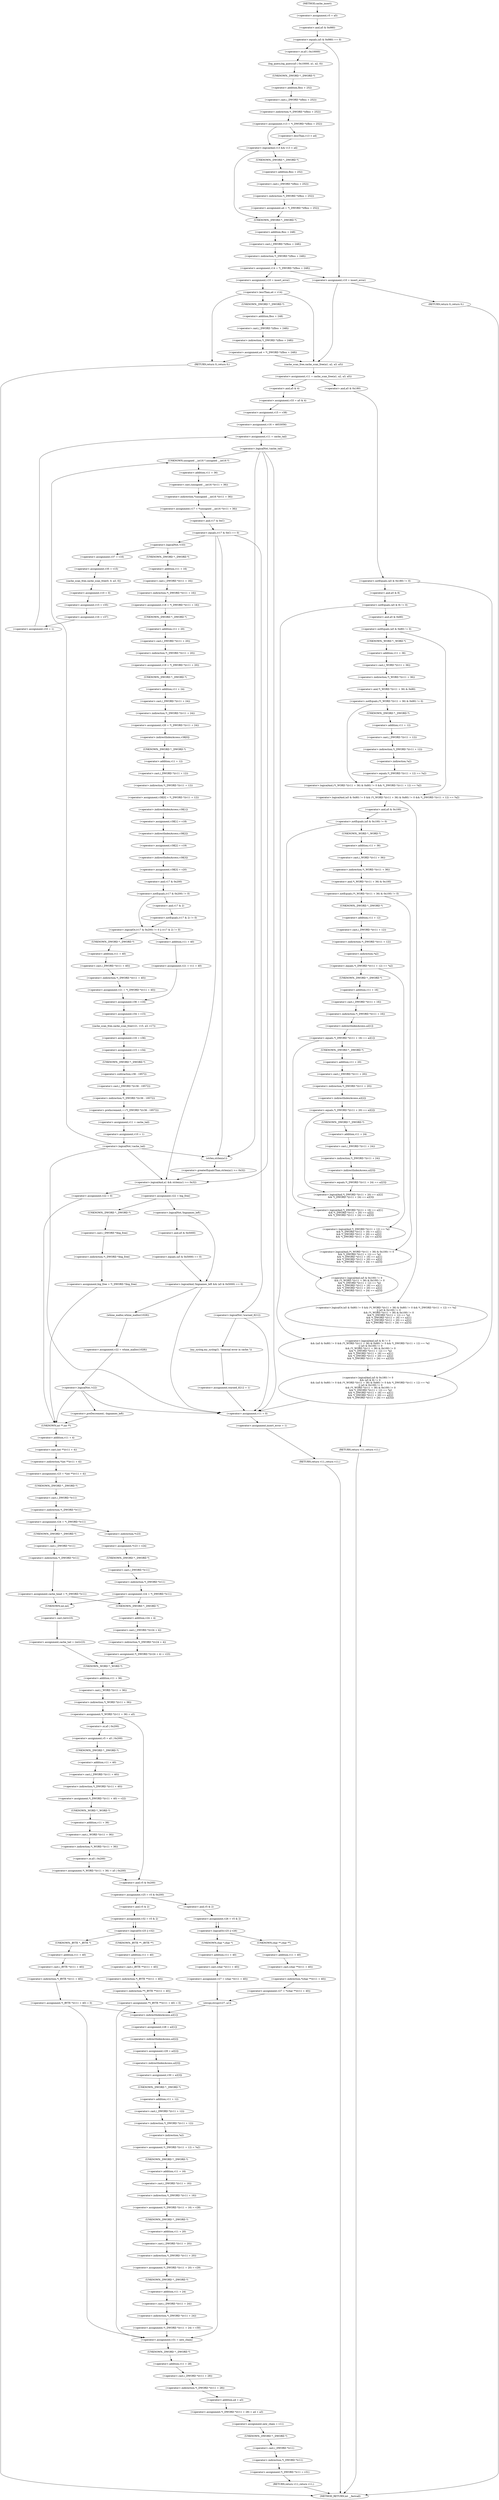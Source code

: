 digraph cache_insert {  
"1000166" [label = "(<operator>.assignment,v5 = a5)" ]
"1000170" [label = "(<operator>.equals,(a5 & 0x980) == 0)" ]
"1000171" [label = "(<operator>.and,a5 & 0x980)" ]
"1000176" [label = "(log_query,log_query(a5 | 0x10000, a1, a2, 0))" ]
"1000177" [label = "(<operator>.or,a5 | 0x10000)" ]
"1000183" [label = "(<operator>.assignment,v13 = *(_DWORD *)(fbss + 252))" ]
"1000185" [label = "(<operator>.indirection,*(_DWORD *)(fbss + 252))" ]
"1000186" [label = "(<operator>.cast,(_DWORD *)(fbss + 252))" ]
"1000187" [label = "(UNKNOWN,_DWORD *,_DWORD *)" ]
"1000188" [label = "(<operator>.addition,fbss + 252)" ]
"1000192" [label = "(<operator>.logicalAnd,v13 && v13 < a4)" ]
"1000194" [label = "(<operator>.lessThan,v13 < a4)" ]
"1000197" [label = "(<operator>.assignment,a4 = *(_DWORD *)(fbss + 252))" ]
"1000199" [label = "(<operator>.indirection,*(_DWORD *)(fbss + 252))" ]
"1000200" [label = "(<operator>.cast,(_DWORD *)(fbss + 252))" ]
"1000201" [label = "(UNKNOWN,_DWORD *,_DWORD *)" ]
"1000202" [label = "(<operator>.addition,fbss + 252)" ]
"1000205" [label = "(<operator>.assignment,v14 = *(_DWORD *)(fbss + 248))" ]
"1000207" [label = "(<operator>.indirection,*(_DWORD *)(fbss + 248))" ]
"1000208" [label = "(<operator>.cast,(_DWORD *)(fbss + 248))" ]
"1000209" [label = "(UNKNOWN,_DWORD *,_DWORD *)" ]
"1000210" [label = "(<operator>.addition,fbss + 248)" ]
"1000216" [label = "(<operator>.assignment,v10 = insert_error)" ]
"1000220" [label = "(<operator>.lessThan,a4 < v14)" ]
"1000223" [label = "(<operator>.assignment,a4 = *(_DWORD *)(fbss + 248))" ]
"1000225" [label = "(<operator>.indirection,*(_DWORD *)(fbss + 248))" ]
"1000226" [label = "(<operator>.cast,(_DWORD *)(fbss + 248))" ]
"1000227" [label = "(UNKNOWN,_DWORD *,_DWORD *)" ]
"1000228" [label = "(<operator>.addition,fbss + 248)" ]
"1000233" [label = "(RETURN,return 0;,return 0;)" ]
"1000238" [label = "(<operator>.assignment,v10 = insert_error)" ]
"1000243" [label = "(RETURN,return 0;,return 0;)" ]
"1000245" [label = "(<operator>.assignment,v11 = cache_scan_free(a1, a2, a3, a5))" ]
"1000247" [label = "(cache_scan_free,cache_scan_free(a1, a2, a3, a5))" ]
"1000256" [label = "(<operator>.logicalAnd,(a5 & 0x180) != 0\n      && (a5 & 8) != 0\n      && ((a5 & 0x80) != 0 && (*(_WORD *)(v11 + 36) & 0x80) != 0 && *(_DWORD *)(v11 + 12) == *a2\n       || (a5 & 0x100) != 0\n       && (*(_WORD *)(v11 + 36) & 0x100) != 0\n       && *(_DWORD *)(v11 + 12) == *a2\n       && *(_DWORD *)(v11 + 16) == a2[1]\n       && *(_DWORD *)(v11 + 20) == a2[2]\n       && *(_DWORD *)(v11 + 24) == a2[3]))" ]
"1000257" [label = "(<operator>.notEquals,(a5 & 0x180) != 0)" ]
"1000258" [label = "(<operator>.and,a5 & 0x180)" ]
"1000262" [label = "(<operator>.logicalAnd,(a5 & 8) != 0\n      && ((a5 & 0x80) != 0 && (*(_WORD *)(v11 + 36) & 0x80) != 0 && *(_DWORD *)(v11 + 12) == *a2\n       || (a5 & 0x100) != 0\n       && (*(_WORD *)(v11 + 36) & 0x100) != 0\n       && *(_DWORD *)(v11 + 12) == *a2\n       && *(_DWORD *)(v11 + 16) == a2[1]\n       && *(_DWORD *)(v11 + 20) == a2[2]\n       && *(_DWORD *)(v11 + 24) == a2[3]))" ]
"1000263" [label = "(<operator>.notEquals,(a5 & 8) != 0)" ]
"1000264" [label = "(<operator>.and,a5 & 8)" ]
"1000268" [label = "(<operator>.logicalOr,(a5 & 0x80) != 0 && (*(_WORD *)(v11 + 36) & 0x80) != 0 && *(_DWORD *)(v11 + 12) == *a2\n       || (a5 & 0x100) != 0\n       && (*(_WORD *)(v11 + 36) & 0x100) != 0\n       && *(_DWORD *)(v11 + 12) == *a2\n       && *(_DWORD *)(v11 + 16) == a2[1]\n       && *(_DWORD *)(v11 + 20) == a2[2]\n       && *(_DWORD *)(v11 + 24) == a2[3])" ]
"1000269" [label = "(<operator>.logicalAnd,(a5 & 0x80) != 0 && (*(_WORD *)(v11 + 36) & 0x80) != 0 && *(_DWORD *)(v11 + 12) == *a2)" ]
"1000270" [label = "(<operator>.notEquals,(a5 & 0x80) != 0)" ]
"1000271" [label = "(<operator>.and,a5 & 0x80)" ]
"1000275" [label = "(<operator>.logicalAnd,(*(_WORD *)(v11 + 36) & 0x80) != 0 && *(_DWORD *)(v11 + 12) == *a2)" ]
"1000276" [label = "(<operator>.notEquals,(*(_WORD *)(v11 + 36) & 0x80) != 0)" ]
"1000277" [label = "(<operator>.and,*(_WORD *)(v11 + 36) & 0x80)" ]
"1000278" [label = "(<operator>.indirection,*(_WORD *)(v11 + 36))" ]
"1000279" [label = "(<operator>.cast,(_WORD *)(v11 + 36))" ]
"1000280" [label = "(UNKNOWN,_WORD *,_WORD *)" ]
"1000281" [label = "(<operator>.addition,v11 + 36)" ]
"1000286" [label = "(<operator>.equals,*(_DWORD *)(v11 + 12) == *a2)" ]
"1000287" [label = "(<operator>.indirection,*(_DWORD *)(v11 + 12))" ]
"1000288" [label = "(<operator>.cast,(_DWORD *)(v11 + 12))" ]
"1000289" [label = "(UNKNOWN,_DWORD *,_DWORD *)" ]
"1000290" [label = "(<operator>.addition,v11 + 12)" ]
"1000293" [label = "(<operator>.indirection,*a2)" ]
"1000295" [label = "(<operator>.logicalAnd,(a5 & 0x100) != 0\n       && (*(_WORD *)(v11 + 36) & 0x100) != 0\n       && *(_DWORD *)(v11 + 12) == *a2\n       && *(_DWORD *)(v11 + 16) == a2[1]\n       && *(_DWORD *)(v11 + 20) == a2[2]\n       && *(_DWORD *)(v11 + 24) == a2[3])" ]
"1000296" [label = "(<operator>.notEquals,(a5 & 0x100) != 0)" ]
"1000297" [label = "(<operator>.and,a5 & 0x100)" ]
"1000301" [label = "(<operator>.logicalAnd,(*(_WORD *)(v11 + 36) & 0x100) != 0\n       && *(_DWORD *)(v11 + 12) == *a2\n       && *(_DWORD *)(v11 + 16) == a2[1]\n       && *(_DWORD *)(v11 + 20) == a2[2]\n       && *(_DWORD *)(v11 + 24) == a2[3])" ]
"1000302" [label = "(<operator>.notEquals,(*(_WORD *)(v11 + 36) & 0x100) != 0)" ]
"1000303" [label = "(<operator>.and,*(_WORD *)(v11 + 36) & 0x100)" ]
"1000304" [label = "(<operator>.indirection,*(_WORD *)(v11 + 36))" ]
"1000305" [label = "(<operator>.cast,(_WORD *)(v11 + 36))" ]
"1000306" [label = "(UNKNOWN,_WORD *,_WORD *)" ]
"1000307" [label = "(<operator>.addition,v11 + 36)" ]
"1000312" [label = "(<operator>.logicalAnd,*(_DWORD *)(v11 + 12) == *a2\n       && *(_DWORD *)(v11 + 16) == a2[1]\n       && *(_DWORD *)(v11 + 20) == a2[2]\n       && *(_DWORD *)(v11 + 24) == a2[3])" ]
"1000313" [label = "(<operator>.equals,*(_DWORD *)(v11 + 12) == *a2)" ]
"1000314" [label = "(<operator>.indirection,*(_DWORD *)(v11 + 12))" ]
"1000315" [label = "(<operator>.cast,(_DWORD *)(v11 + 12))" ]
"1000316" [label = "(UNKNOWN,_DWORD *,_DWORD *)" ]
"1000317" [label = "(<operator>.addition,v11 + 12)" ]
"1000320" [label = "(<operator>.indirection,*a2)" ]
"1000322" [label = "(<operator>.logicalAnd,*(_DWORD *)(v11 + 16) == a2[1]\n       && *(_DWORD *)(v11 + 20) == a2[2]\n       && *(_DWORD *)(v11 + 24) == a2[3])" ]
"1000323" [label = "(<operator>.equals,*(_DWORD *)(v11 + 16) == a2[1])" ]
"1000324" [label = "(<operator>.indirection,*(_DWORD *)(v11 + 16))" ]
"1000325" [label = "(<operator>.cast,(_DWORD *)(v11 + 16))" ]
"1000326" [label = "(UNKNOWN,_DWORD *,_DWORD *)" ]
"1000327" [label = "(<operator>.addition,v11 + 16)" ]
"1000330" [label = "(<operator>.indirectIndexAccess,a2[1])" ]
"1000333" [label = "(<operator>.logicalAnd,*(_DWORD *)(v11 + 20) == a2[2]\n       && *(_DWORD *)(v11 + 24) == a2[3])" ]
"1000334" [label = "(<operator>.equals,*(_DWORD *)(v11 + 20) == a2[2])" ]
"1000335" [label = "(<operator>.indirection,*(_DWORD *)(v11 + 20))" ]
"1000336" [label = "(<operator>.cast,(_DWORD *)(v11 + 20))" ]
"1000337" [label = "(UNKNOWN,_DWORD *,_DWORD *)" ]
"1000338" [label = "(<operator>.addition,v11 + 20)" ]
"1000341" [label = "(<operator>.indirectIndexAccess,a2[2])" ]
"1000344" [label = "(<operator>.equals,*(_DWORD *)(v11 + 24) == a2[3])" ]
"1000345" [label = "(<operator>.indirection,*(_DWORD *)(v11 + 24))" ]
"1000346" [label = "(<operator>.cast,(_DWORD *)(v11 + 24))" ]
"1000347" [label = "(UNKNOWN,_DWORD *,_DWORD *)" ]
"1000348" [label = "(<operator>.addition,v11 + 24)" ]
"1000351" [label = "(<operator>.indirectIndexAccess,a2[3])" ]
"1000355" [label = "(RETURN,return v11;,return v11;)" ]
"1000358" [label = "(<operator>.assignment,v11 = 0)" ]
"1000361" [label = "(<operator>.assignment,insert_error = 1)" ]
"1000364" [label = "(RETURN,return v11;,return v11;)" ]
"1000366" [label = "(<operator>.assignment,v33 = a5 & 4)" ]
"1000368" [label = "(<operator>.and,a5 & 4)" ]
"1000371" [label = "(<operator>.assignment,v15 = v38)" ]
"1000374" [label = "(<operator>.assignment,v16 = 4653056)" ]
"1000378" [label = "(<operator>.assignment,v11 = cache_tail)" ]
"1000382" [label = "(<operator>.logicalNot,!cache_tail)" ]
"1000388" [label = "(<operator>.assignment,v17 = *(unsigned __int16 *)(v11 + 36))" ]
"1000390" [label = "(<operator>.indirection,*(unsigned __int16 *)(v11 + 36))" ]
"1000391" [label = "(<operator>.cast,(unsigned __int16 *)(v11 + 36))" ]
"1000392" [label = "(UNKNOWN,unsigned __int16 *,unsigned __int16 *)" ]
"1000393" [label = "(<operator>.addition,v11 + 36)" ]
"1000397" [label = "(<operator>.equals,(v17 & 0xC) == 0)" ]
"1000398" [label = "(<operator>.and,v17 & 0xC)" ]
"1000407" [label = "(<operator>.logicalNot,!warned_8212)" ]
"1000410" [label = "(my_syslog,my_syslog(3, \"Internal error in cache.\"))" ]
"1000413" [label = "(<operator>.assignment,warned_8212 = 1)" ]
"1000418" [label = "(<operator>.logicalNot,!v33)" ]
"1000421" [label = "(<operator>.assignment,v37 = v16)" ]
"1000424" [label = "(<operator>.assignment,v35 = v15)" ]
"1000427" [label = "(cache_scan_free,cache_scan_free(0, 0, a3, 0))" ]
"1000432" [label = "(<operator>.assignment,v10 = 0)" ]
"1000435" [label = "(<operator>.assignment,v15 = v35)" ]
"1000438" [label = "(<operator>.assignment,v16 = v37)" ]
"1000441" [label = "(<operator>.assignment,v33 = 1)" ]
"1000445" [label = "(<operator>.assignment,v18 = *(_DWORD *)(v11 + 16))" ]
"1000447" [label = "(<operator>.indirection,*(_DWORD *)(v11 + 16))" ]
"1000448" [label = "(<operator>.cast,(_DWORD *)(v11 + 16))" ]
"1000449" [label = "(UNKNOWN,_DWORD *,_DWORD *)" ]
"1000450" [label = "(<operator>.addition,v11 + 16)" ]
"1000453" [label = "(<operator>.assignment,v19 = *(_DWORD *)(v11 + 20))" ]
"1000455" [label = "(<operator>.indirection,*(_DWORD *)(v11 + 20))" ]
"1000456" [label = "(<operator>.cast,(_DWORD *)(v11 + 20))" ]
"1000457" [label = "(UNKNOWN,_DWORD *,_DWORD *)" ]
"1000458" [label = "(<operator>.addition,v11 + 20)" ]
"1000461" [label = "(<operator>.assignment,v20 = *(_DWORD *)(v11 + 24))" ]
"1000463" [label = "(<operator>.indirection,*(_DWORD *)(v11 + 24))" ]
"1000464" [label = "(<operator>.cast,(_DWORD *)(v11 + 24))" ]
"1000465" [label = "(UNKNOWN,_DWORD *,_DWORD *)" ]
"1000466" [label = "(<operator>.addition,v11 + 24)" ]
"1000469" [label = "(<operator>.assignment,v38[0] = *(_DWORD *)(v11 + 12))" ]
"1000470" [label = "(<operator>.indirectIndexAccess,v38[0])" ]
"1000473" [label = "(<operator>.indirection,*(_DWORD *)(v11 + 12))" ]
"1000474" [label = "(<operator>.cast,(_DWORD *)(v11 + 12))" ]
"1000475" [label = "(UNKNOWN,_DWORD *,_DWORD *)" ]
"1000476" [label = "(<operator>.addition,v11 + 12)" ]
"1000479" [label = "(<operator>.assignment,v38[1] = v18)" ]
"1000480" [label = "(<operator>.indirectIndexAccess,v38[1])" ]
"1000484" [label = "(<operator>.assignment,v38[2] = v19)" ]
"1000485" [label = "(<operator>.indirectIndexAccess,v38[2])" ]
"1000489" [label = "(<operator>.assignment,v38[3] = v20)" ]
"1000490" [label = "(<operator>.indirectIndexAccess,v38[3])" ]
"1000495" [label = "(<operator>.logicalOr,(v17 & 0x200) != 0 || (v17 & 2) != 0)" ]
"1000496" [label = "(<operator>.notEquals,(v17 & 0x200) != 0)" ]
"1000497" [label = "(<operator>.and,v17 & 0x200)" ]
"1000501" [label = "(<operator>.notEquals,(v17 & 2) != 0)" ]
"1000502" [label = "(<operator>.and,v17 & 2)" ]
"1000506" [label = "(<operator>.assignment,v21 = *(_DWORD *)(v11 + 40))" ]
"1000508" [label = "(<operator>.indirection,*(_DWORD *)(v11 + 40))" ]
"1000509" [label = "(<operator>.cast,(_DWORD *)(v11 + 40))" ]
"1000510" [label = "(UNKNOWN,_DWORD *,_DWORD *)" ]
"1000511" [label = "(<operator>.addition,v11 + 40)" ]
"1000515" [label = "(<operator>.assignment,v21 = v11 + 40)" ]
"1000517" [label = "(<operator>.addition,v11 + 40)" ]
"1000520" [label = "(<operator>.assignment,v36 = v16)" ]
"1000523" [label = "(<operator>.assignment,v34 = v15)" ]
"1000526" [label = "(cache_scan_free,cache_scan_free(v21, v15, a3, v17))" ]
"1000531" [label = "(<operator>.assignment,v16 = v36)" ]
"1000534" [label = "(<operator>.assignment,v15 = v34)" ]
"1000537" [label = "(<operator>.preIncrement,++*(_DWORD *)(v36 - 19572))" ]
"1000538" [label = "(<operator>.indirection,*(_DWORD *)(v36 - 19572))" ]
"1000539" [label = "(<operator>.cast,(_DWORD *)(v36 - 19572))" ]
"1000540" [label = "(UNKNOWN,_DWORD *,_DWORD *)" ]
"1000541" [label = "(<operator>.subtraction,v36 - 19572)" ]
"1000544" [label = "(<operator>.assignment,v11 = cache_tail)" ]
"1000547" [label = "(<operator>.assignment,v10 = 1)" ]
"1000551" [label = "(<operator>.logicalNot,!cache_tail)" ]
"1000555" [label = "(<operator>.logicalAnd,a1 && strlen(a1) >= 0x32)" ]
"1000557" [label = "(<operator>.greaterEqualsThan,strlen(a1) >= 0x32)" ]
"1000558" [label = "(strlen,strlen(a1))" ]
"1000562" [label = "(<operator>.assignment,v22 = big_free)" ]
"1000568" [label = "(<operator>.assignment,big_free = *(_DWORD *)big_free)" ]
"1000570" [label = "(<operator>.indirection,*(_DWORD *)big_free)" ]
"1000571" [label = "(<operator>.cast,(_DWORD *)big_free)" ]
"1000572" [label = "(UNKNOWN,_DWORD *,_DWORD *)" ]
"1000577" [label = "(<operator>.logicalAnd,!bignames_left && (a5 & 0x5000) == 0)" ]
"1000578" [label = "(<operator>.logicalNot,!bignames_left)" ]
"1000580" [label = "(<operator>.equals,(a5 & 0x5000) == 0)" ]
"1000581" [label = "(<operator>.and,a5 & 0x5000)" ]
"1000586" [label = "(<operator>.assignment,v22 = whine_malloc(1028))" ]
"1000588" [label = "(whine_malloc,whine_malloc(1028))" ]
"1000591" [label = "(<operator>.logicalNot,!v22)" ]
"1000596" [label = "(<operator>.preDecrement,--bignames_left)" ]
"1000600" [label = "(<operator>.assignment,v22 = 0)" ]
"1000603" [label = "(<operator>.assignment,v23 = *(int **)(v11 + 4))" ]
"1000605" [label = "(<operator>.indirection,*(int **)(v11 + 4))" ]
"1000606" [label = "(<operator>.cast,(int **)(v11 + 4))" ]
"1000607" [label = "(UNKNOWN,int **,int **)" ]
"1000608" [label = "(<operator>.addition,v11 + 4)" ]
"1000611" [label = "(<operator>.assignment,v24 = *(_DWORD *)v11)" ]
"1000613" [label = "(<operator>.indirection,*(_DWORD *)v11)" ]
"1000614" [label = "(<operator>.cast,(_DWORD *)v11)" ]
"1000615" [label = "(UNKNOWN,_DWORD *,_DWORD *)" ]
"1000620" [label = "(<operator>.assignment,*v23 = v24)" ]
"1000621" [label = "(<operator>.indirection,*v23)" ]
"1000624" [label = "(<operator>.assignment,v24 = *(_DWORD *)v11)" ]
"1000626" [label = "(<operator>.indirection,*(_DWORD *)v11)" ]
"1000627" [label = "(<operator>.cast,(_DWORD *)v11)" ]
"1000628" [label = "(UNKNOWN,_DWORD *,_DWORD *)" ]
"1000632" [label = "(<operator>.assignment,cache_head = *(_DWORD *)v11)" ]
"1000634" [label = "(<operator>.indirection,*(_DWORD *)v11)" ]
"1000635" [label = "(<operator>.cast,(_DWORD *)v11)" ]
"1000636" [label = "(UNKNOWN,_DWORD *,_DWORD *)" ]
"1000640" [label = "(<operator>.assignment,*(_DWORD *)(v24 + 4) = v23)" ]
"1000641" [label = "(<operator>.indirection,*(_DWORD *)(v24 + 4))" ]
"1000642" [label = "(<operator>.cast,(_DWORD *)(v24 + 4))" ]
"1000643" [label = "(UNKNOWN,_DWORD *,_DWORD *)" ]
"1000644" [label = "(<operator>.addition,v24 + 4)" ]
"1000649" [label = "(<operator>.assignment,cache_tail = (int)v23)" ]
"1000651" [label = "(<operator>.cast,(int)v23)" ]
"1000652" [label = "(UNKNOWN,int,int)" ]
"1000654" [label = "(<operator>.assignment,*(_WORD *)(v11 + 36) = a5)" ]
"1000655" [label = "(<operator>.indirection,*(_WORD *)(v11 + 36))" ]
"1000656" [label = "(<operator>.cast,(_WORD *)(v11 + 36))" ]
"1000657" [label = "(UNKNOWN,_WORD *,_WORD *)" ]
"1000658" [label = "(<operator>.addition,v11 + 36)" ]
"1000665" [label = "(<operator>.assignment,v5 = a5 | 0x200)" ]
"1000667" [label = "(<operator>.or,a5 | 0x200)" ]
"1000670" [label = "(<operator>.assignment,*(_DWORD *)(v11 + 40) = v22)" ]
"1000671" [label = "(<operator>.indirection,*(_DWORD *)(v11 + 40))" ]
"1000672" [label = "(<operator>.cast,(_DWORD *)(v11 + 40))" ]
"1000673" [label = "(UNKNOWN,_DWORD *,_DWORD *)" ]
"1000674" [label = "(<operator>.addition,v11 + 40)" ]
"1000678" [label = "(<operator>.assignment,*(_WORD *)(v11 + 36) = a5 | 0x200)" ]
"1000679" [label = "(<operator>.indirection,*(_WORD *)(v11 + 36))" ]
"1000680" [label = "(<operator>.cast,(_WORD *)(v11 + 36))" ]
"1000681" [label = "(UNKNOWN,_WORD *,_WORD *)" ]
"1000682" [label = "(<operator>.addition,v11 + 36)" ]
"1000685" [label = "(<operator>.or,a5 | 0x200)" ]
"1000688" [label = "(<operator>.assignment,v25 = v5 & 0x200)" ]
"1000690" [label = "(<operator>.and,v5 & 0x200)" ]
"1000696" [label = "(<operator>.assignment,v26 = v5 & 2)" ]
"1000698" [label = "(<operator>.and,v5 & 2)" ]
"1000702" [label = "(<operator>.logicalOr,v25 || v26)" ]
"1000705" [label = "(<operator>.assignment,v27 = *(char **)(v11 + 40))" ]
"1000707" [label = "(<operator>.indirection,*(char **)(v11 + 40))" ]
"1000708" [label = "(<operator>.cast,(char **)(v11 + 40))" ]
"1000709" [label = "(UNKNOWN,char **,char **)" ]
"1000710" [label = "(<operator>.addition,v11 + 40)" ]
"1000714" [label = "(<operator>.assignment,v27 = (char *)(v11 + 40))" ]
"1000716" [label = "(<operator>.cast,(char *)(v11 + 40))" ]
"1000717" [label = "(UNKNOWN,char *,char *)" ]
"1000718" [label = "(<operator>.addition,v11 + 40)" ]
"1000721" [label = "(strcpy,strcpy(v27, a1))" ]
"1000726" [label = "(<operator>.assignment,v32 = v5 & 2)" ]
"1000728" [label = "(<operator>.and,v5 & 2)" ]
"1000732" [label = "(<operator>.logicalOr,v25 || v32)" ]
"1000735" [label = "(<operator>.assignment,**(_BYTE **)(v11 + 40) = 0)" ]
"1000736" [label = "(<operator>.indirection,**(_BYTE **)(v11 + 40))" ]
"1000737" [label = "(<operator>.indirection,*(_BYTE **)(v11 + 40))" ]
"1000738" [label = "(<operator>.cast,(_BYTE **)(v11 + 40))" ]
"1000739" [label = "(UNKNOWN,_BYTE **,_BYTE **)" ]
"1000740" [label = "(<operator>.addition,v11 + 40)" ]
"1000745" [label = "(<operator>.assignment,*(_BYTE *)(v11 + 40) = 0)" ]
"1000746" [label = "(<operator>.indirection,*(_BYTE *)(v11 + 40))" ]
"1000747" [label = "(<operator>.cast,(_BYTE *)(v11 + 40))" ]
"1000748" [label = "(UNKNOWN,_BYTE *,_BYTE *)" ]
"1000749" [label = "(<operator>.addition,v11 + 40)" ]
"1000756" [label = "(<operator>.assignment,v28 = a2[1])" ]
"1000758" [label = "(<operator>.indirectIndexAccess,a2[1])" ]
"1000761" [label = "(<operator>.assignment,v29 = a2[2])" ]
"1000763" [label = "(<operator>.indirectIndexAccess,a2[2])" ]
"1000766" [label = "(<operator>.assignment,v30 = a2[3])" ]
"1000768" [label = "(<operator>.indirectIndexAccess,a2[3])" ]
"1000771" [label = "(<operator>.assignment,*(_DWORD *)(v11 + 12) = *a2)" ]
"1000772" [label = "(<operator>.indirection,*(_DWORD *)(v11 + 12))" ]
"1000773" [label = "(<operator>.cast,(_DWORD *)(v11 + 12))" ]
"1000774" [label = "(UNKNOWN,_DWORD *,_DWORD *)" ]
"1000775" [label = "(<operator>.addition,v11 + 12)" ]
"1000778" [label = "(<operator>.indirection,*a2)" ]
"1000780" [label = "(<operator>.assignment,*(_DWORD *)(v11 + 16) = v28)" ]
"1000781" [label = "(<operator>.indirection,*(_DWORD *)(v11 + 16))" ]
"1000782" [label = "(<operator>.cast,(_DWORD *)(v11 + 16))" ]
"1000783" [label = "(UNKNOWN,_DWORD *,_DWORD *)" ]
"1000784" [label = "(<operator>.addition,v11 + 16)" ]
"1000788" [label = "(<operator>.assignment,*(_DWORD *)(v11 + 20) = v29)" ]
"1000789" [label = "(<operator>.indirection,*(_DWORD *)(v11 + 20))" ]
"1000790" [label = "(<operator>.cast,(_DWORD *)(v11 + 20))" ]
"1000791" [label = "(UNKNOWN,_DWORD *,_DWORD *)" ]
"1000792" [label = "(<operator>.addition,v11 + 20)" ]
"1000796" [label = "(<operator>.assignment,*(_DWORD *)(v11 + 24) = v30)" ]
"1000797" [label = "(<operator>.indirection,*(_DWORD *)(v11 + 24))" ]
"1000798" [label = "(<operator>.cast,(_DWORD *)(v11 + 24))" ]
"1000799" [label = "(UNKNOWN,_DWORD *,_DWORD *)" ]
"1000800" [label = "(<operator>.addition,v11 + 24)" ]
"1000804" [label = "(<operator>.assignment,v31 = new_chain)" ]
"1000807" [label = "(<operator>.assignment,*(_DWORD *)(v11 + 28) = a4 + a3)" ]
"1000808" [label = "(<operator>.indirection,*(_DWORD *)(v11 + 28))" ]
"1000809" [label = "(<operator>.cast,(_DWORD *)(v11 + 28))" ]
"1000810" [label = "(UNKNOWN,_DWORD *,_DWORD *)" ]
"1000811" [label = "(<operator>.addition,v11 + 28)" ]
"1000814" [label = "(<operator>.addition,a4 + a3)" ]
"1000817" [label = "(<operator>.assignment,new_chain = v11)" ]
"1000820" [label = "(<operator>.assignment,*(_DWORD *)v11 = v31)" ]
"1000821" [label = "(<operator>.indirection,*(_DWORD *)v11)" ]
"1000822" [label = "(<operator>.cast,(_DWORD *)v11)" ]
"1000823" [label = "(UNKNOWN,_DWORD *,_DWORD *)" ]
"1000826" [label = "(RETURN,return v11;,return v11;)" ]
"1000130" [label = "(METHOD,cache_insert)" ]
"1000828" [label = "(METHOD_RETURN,int __fastcall)" ]
  "1000166" -> "1000171" 
  "1000170" -> "1000238" 
  "1000170" -> "1000177" 
  "1000171" -> "1000170" 
  "1000176" -> "1000187" 
  "1000177" -> "1000176" 
  "1000183" -> "1000192" 
  "1000183" -> "1000194" 
  "1000185" -> "1000183" 
  "1000186" -> "1000185" 
  "1000187" -> "1000188" 
  "1000188" -> "1000186" 
  "1000192" -> "1000201" 
  "1000192" -> "1000209" 
  "1000194" -> "1000192" 
  "1000197" -> "1000209" 
  "1000199" -> "1000197" 
  "1000200" -> "1000199" 
  "1000201" -> "1000202" 
  "1000202" -> "1000200" 
  "1000205" -> "1000216" 
  "1000205" -> "1000238" 
  "1000207" -> "1000205" 
  "1000208" -> "1000207" 
  "1000209" -> "1000210" 
  "1000210" -> "1000208" 
  "1000216" -> "1000220" 
  "1000220" -> "1000227" 
  "1000220" -> "1000233" 
  "1000220" -> "1000247" 
  "1000223" -> "1000233" 
  "1000223" -> "1000247" 
  "1000225" -> "1000223" 
  "1000226" -> "1000225" 
  "1000227" -> "1000228" 
  "1000228" -> "1000226" 
  "1000233" -> "1000828" 
  "1000238" -> "1000243" 
  "1000238" -> "1000247" 
  "1000243" -> "1000828" 
  "1000245" -> "1000258" 
  "1000245" -> "1000368" 
  "1000247" -> "1000245" 
  "1000256" -> "1000355" 
  "1000256" -> "1000358" 
  "1000257" -> "1000256" 
  "1000257" -> "1000264" 
  "1000258" -> "1000257" 
  "1000262" -> "1000256" 
  "1000263" -> "1000262" 
  "1000263" -> "1000271" 
  "1000264" -> "1000263" 
  "1000268" -> "1000262" 
  "1000269" -> "1000268" 
  "1000269" -> "1000297" 
  "1000270" -> "1000280" 
  "1000270" -> "1000269" 
  "1000271" -> "1000270" 
  "1000275" -> "1000269" 
  "1000276" -> "1000289" 
  "1000276" -> "1000275" 
  "1000277" -> "1000276" 
  "1000278" -> "1000277" 
  "1000279" -> "1000278" 
  "1000280" -> "1000281" 
  "1000281" -> "1000279" 
  "1000286" -> "1000275" 
  "1000287" -> "1000293" 
  "1000288" -> "1000287" 
  "1000289" -> "1000290" 
  "1000290" -> "1000288" 
  "1000293" -> "1000286" 
  "1000295" -> "1000268" 
  "1000296" -> "1000306" 
  "1000296" -> "1000295" 
  "1000297" -> "1000296" 
  "1000301" -> "1000295" 
  "1000302" -> "1000316" 
  "1000302" -> "1000301" 
  "1000303" -> "1000302" 
  "1000304" -> "1000303" 
  "1000305" -> "1000304" 
  "1000306" -> "1000307" 
  "1000307" -> "1000305" 
  "1000312" -> "1000301" 
  "1000313" -> "1000326" 
  "1000313" -> "1000312" 
  "1000314" -> "1000320" 
  "1000315" -> "1000314" 
  "1000316" -> "1000317" 
  "1000317" -> "1000315" 
  "1000320" -> "1000313" 
  "1000322" -> "1000312" 
  "1000323" -> "1000337" 
  "1000323" -> "1000322" 
  "1000324" -> "1000330" 
  "1000325" -> "1000324" 
  "1000326" -> "1000327" 
  "1000327" -> "1000325" 
  "1000330" -> "1000323" 
  "1000333" -> "1000322" 
  "1000334" -> "1000347" 
  "1000334" -> "1000333" 
  "1000335" -> "1000341" 
  "1000336" -> "1000335" 
  "1000337" -> "1000338" 
  "1000338" -> "1000336" 
  "1000341" -> "1000334" 
  "1000344" -> "1000333" 
  "1000345" -> "1000351" 
  "1000346" -> "1000345" 
  "1000347" -> "1000348" 
  "1000348" -> "1000346" 
  "1000351" -> "1000344" 
  "1000355" -> "1000828" 
  "1000358" -> "1000361" 
  "1000361" -> "1000364" 
  "1000364" -> "1000828" 
  "1000366" -> "1000371" 
  "1000368" -> "1000366" 
  "1000371" -> "1000374" 
  "1000374" -> "1000378" 
  "1000378" -> "1000382" 
  "1000382" -> "1000358" 
  "1000382" -> "1000392" 
  "1000382" -> "1000555" 
  "1000382" -> "1000558" 
  "1000388" -> "1000398" 
  "1000390" -> "1000388" 
  "1000391" -> "1000390" 
  "1000392" -> "1000393" 
  "1000393" -> "1000391" 
  "1000397" -> "1000555" 
  "1000397" -> "1000558" 
  "1000397" -> "1000407" 
  "1000397" -> "1000418" 
  "1000398" -> "1000397" 
  "1000407" -> "1000410" 
  "1000407" -> "1000358" 
  "1000410" -> "1000413" 
  "1000413" -> "1000358" 
  "1000418" -> "1000421" 
  "1000418" -> "1000449" 
  "1000421" -> "1000424" 
  "1000424" -> "1000427" 
  "1000427" -> "1000432" 
  "1000432" -> "1000435" 
  "1000435" -> "1000438" 
  "1000438" -> "1000441" 
  "1000441" -> "1000378" 
  "1000445" -> "1000457" 
  "1000447" -> "1000445" 
  "1000448" -> "1000447" 
  "1000449" -> "1000450" 
  "1000450" -> "1000448" 
  "1000453" -> "1000465" 
  "1000455" -> "1000453" 
  "1000456" -> "1000455" 
  "1000457" -> "1000458" 
  "1000458" -> "1000456" 
  "1000461" -> "1000470" 
  "1000463" -> "1000461" 
  "1000464" -> "1000463" 
  "1000465" -> "1000466" 
  "1000466" -> "1000464" 
  "1000469" -> "1000480" 
  "1000470" -> "1000475" 
  "1000473" -> "1000469" 
  "1000474" -> "1000473" 
  "1000475" -> "1000476" 
  "1000476" -> "1000474" 
  "1000479" -> "1000485" 
  "1000480" -> "1000479" 
  "1000484" -> "1000490" 
  "1000485" -> "1000484" 
  "1000489" -> "1000497" 
  "1000490" -> "1000489" 
  "1000495" -> "1000510" 
  "1000495" -> "1000517" 
  "1000496" -> "1000495" 
  "1000496" -> "1000502" 
  "1000497" -> "1000496" 
  "1000501" -> "1000495" 
  "1000502" -> "1000501" 
  "1000506" -> "1000520" 
  "1000508" -> "1000506" 
  "1000509" -> "1000508" 
  "1000510" -> "1000511" 
  "1000511" -> "1000509" 
  "1000515" -> "1000520" 
  "1000517" -> "1000515" 
  "1000520" -> "1000523" 
  "1000523" -> "1000526" 
  "1000526" -> "1000531" 
  "1000531" -> "1000534" 
  "1000534" -> "1000540" 
  "1000537" -> "1000544" 
  "1000538" -> "1000537" 
  "1000539" -> "1000538" 
  "1000540" -> "1000541" 
  "1000541" -> "1000539" 
  "1000544" -> "1000547" 
  "1000547" -> "1000551" 
  "1000551" -> "1000392" 
  "1000551" -> "1000555" 
  "1000551" -> "1000558" 
  "1000551" -> "1000358" 
  "1000555" -> "1000562" 
  "1000555" -> "1000600" 
  "1000557" -> "1000555" 
  "1000558" -> "1000557" 
  "1000562" -> "1000572" 
  "1000562" -> "1000578" 
  "1000568" -> "1000607" 
  "1000570" -> "1000568" 
  "1000571" -> "1000570" 
  "1000572" -> "1000571" 
  "1000577" -> "1000358" 
  "1000577" -> "1000588" 
  "1000578" -> "1000577" 
  "1000578" -> "1000581" 
  "1000580" -> "1000577" 
  "1000581" -> "1000580" 
  "1000586" -> "1000591" 
  "1000588" -> "1000586" 
  "1000591" -> "1000358" 
  "1000591" -> "1000596" 
  "1000591" -> "1000607" 
  "1000596" -> "1000607" 
  "1000600" -> "1000607" 
  "1000603" -> "1000615" 
  "1000605" -> "1000603" 
  "1000606" -> "1000605" 
  "1000607" -> "1000608" 
  "1000608" -> "1000606" 
  "1000611" -> "1000621" 
  "1000611" -> "1000636" 
  "1000613" -> "1000611" 
  "1000614" -> "1000613" 
  "1000615" -> "1000614" 
  "1000620" -> "1000628" 
  "1000621" -> "1000620" 
  "1000624" -> "1000643" 
  "1000624" -> "1000652" 
  "1000626" -> "1000624" 
  "1000627" -> "1000626" 
  "1000628" -> "1000627" 
  "1000632" -> "1000643" 
  "1000632" -> "1000652" 
  "1000634" -> "1000632" 
  "1000635" -> "1000634" 
  "1000636" -> "1000635" 
  "1000640" -> "1000657" 
  "1000641" -> "1000640" 
  "1000642" -> "1000641" 
  "1000643" -> "1000644" 
  "1000644" -> "1000642" 
  "1000649" -> "1000657" 
  "1000651" -> "1000649" 
  "1000652" -> "1000651" 
  "1000654" -> "1000667" 
  "1000654" -> "1000690" 
  "1000655" -> "1000654" 
  "1000656" -> "1000655" 
  "1000657" -> "1000658" 
  "1000658" -> "1000656" 
  "1000665" -> "1000673" 
  "1000667" -> "1000665" 
  "1000670" -> "1000681" 
  "1000671" -> "1000670" 
  "1000672" -> "1000671" 
  "1000673" -> "1000674" 
  "1000674" -> "1000672" 
  "1000678" -> "1000690" 
  "1000679" -> "1000685" 
  "1000680" -> "1000679" 
  "1000681" -> "1000682" 
  "1000682" -> "1000680" 
  "1000685" -> "1000678" 
  "1000688" -> "1000698" 
  "1000688" -> "1000728" 
  "1000690" -> "1000688" 
  "1000696" -> "1000702" 
  "1000696" -> "1000702" 
  "1000698" -> "1000696" 
  "1000702" -> "1000709" 
  "1000702" -> "1000717" 
  "1000705" -> "1000721" 
  "1000707" -> "1000705" 
  "1000708" -> "1000707" 
  "1000709" -> "1000710" 
  "1000710" -> "1000708" 
  "1000714" -> "1000721" 
  "1000716" -> "1000714" 
  "1000717" -> "1000718" 
  "1000718" -> "1000716" 
  "1000721" -> "1000758" 
  "1000721" -> "1000804" 
  "1000726" -> "1000732" 
  "1000726" -> "1000732" 
  "1000728" -> "1000726" 
  "1000732" -> "1000739" 
  "1000732" -> "1000748" 
  "1000735" -> "1000758" 
  "1000735" -> "1000804" 
  "1000736" -> "1000735" 
  "1000737" -> "1000736" 
  "1000738" -> "1000737" 
  "1000739" -> "1000740" 
  "1000740" -> "1000738" 
  "1000745" -> "1000758" 
  "1000745" -> "1000804" 
  "1000746" -> "1000745" 
  "1000747" -> "1000746" 
  "1000748" -> "1000749" 
  "1000749" -> "1000747" 
  "1000756" -> "1000763" 
  "1000758" -> "1000756" 
  "1000761" -> "1000768" 
  "1000763" -> "1000761" 
  "1000766" -> "1000774" 
  "1000768" -> "1000766" 
  "1000771" -> "1000783" 
  "1000772" -> "1000778" 
  "1000773" -> "1000772" 
  "1000774" -> "1000775" 
  "1000775" -> "1000773" 
  "1000778" -> "1000771" 
  "1000780" -> "1000791" 
  "1000781" -> "1000780" 
  "1000782" -> "1000781" 
  "1000783" -> "1000784" 
  "1000784" -> "1000782" 
  "1000788" -> "1000799" 
  "1000789" -> "1000788" 
  "1000790" -> "1000789" 
  "1000791" -> "1000792" 
  "1000792" -> "1000790" 
  "1000796" -> "1000804" 
  "1000797" -> "1000796" 
  "1000798" -> "1000797" 
  "1000799" -> "1000800" 
  "1000800" -> "1000798" 
  "1000804" -> "1000810" 
  "1000807" -> "1000817" 
  "1000808" -> "1000814" 
  "1000809" -> "1000808" 
  "1000810" -> "1000811" 
  "1000811" -> "1000809" 
  "1000814" -> "1000807" 
  "1000817" -> "1000823" 
  "1000820" -> "1000826" 
  "1000821" -> "1000820" 
  "1000822" -> "1000821" 
  "1000823" -> "1000822" 
  "1000826" -> "1000828" 
  "1000130" -> "1000166" 
}
